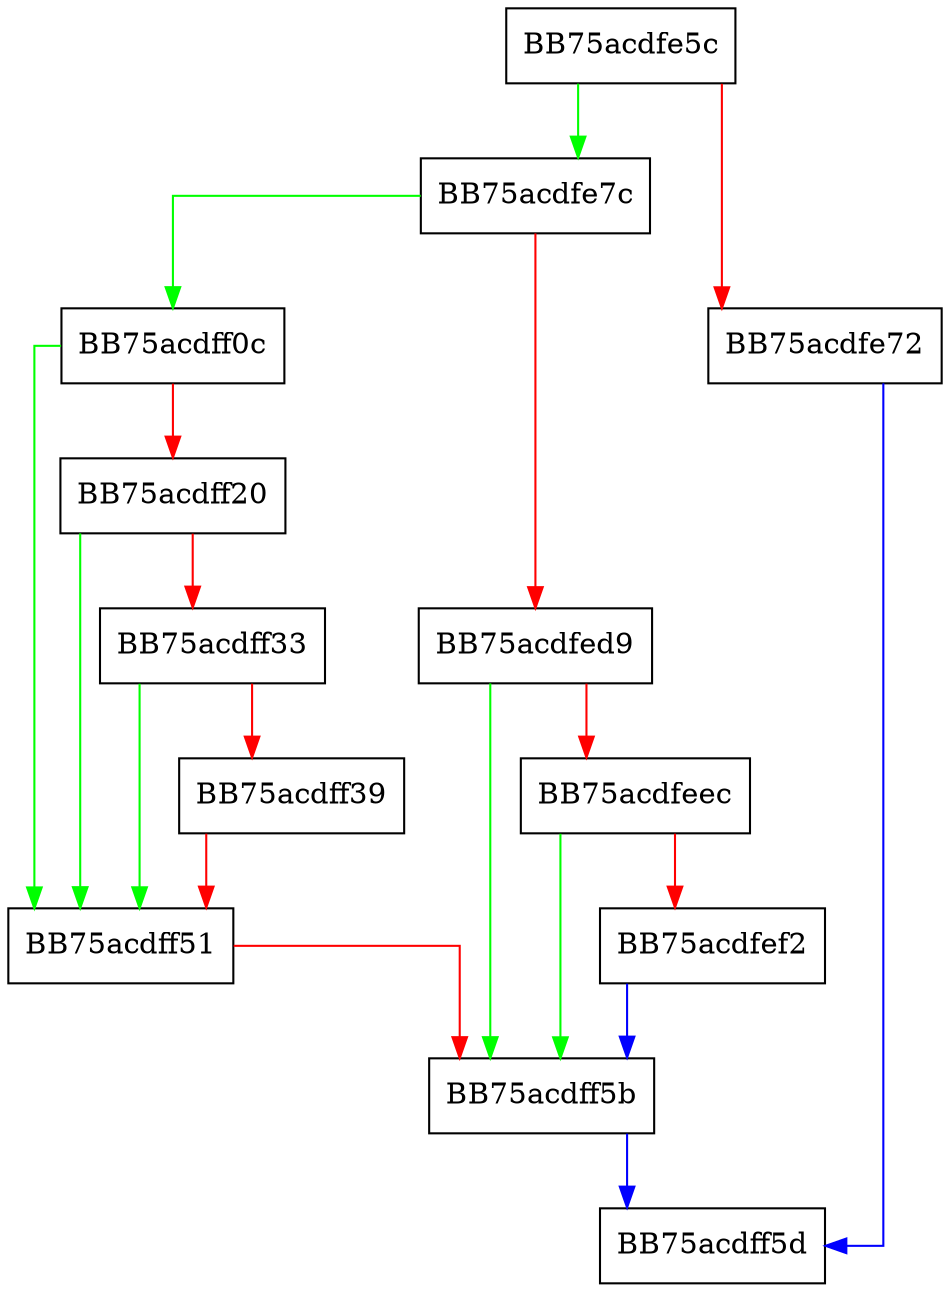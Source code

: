 digraph RegRemoveKey {
  node [shape="box"];
  graph [splines=ortho];
  BB75acdfe5c -> BB75acdfe7c [color="green"];
  BB75acdfe5c -> BB75acdfe72 [color="red"];
  BB75acdfe72 -> BB75acdff5d [color="blue"];
  BB75acdfe7c -> BB75acdff0c [color="green"];
  BB75acdfe7c -> BB75acdfed9 [color="red"];
  BB75acdfed9 -> BB75acdff5b [color="green"];
  BB75acdfed9 -> BB75acdfeec [color="red"];
  BB75acdfeec -> BB75acdff5b [color="green"];
  BB75acdfeec -> BB75acdfef2 [color="red"];
  BB75acdfef2 -> BB75acdff5b [color="blue"];
  BB75acdff0c -> BB75acdff51 [color="green"];
  BB75acdff0c -> BB75acdff20 [color="red"];
  BB75acdff20 -> BB75acdff51 [color="green"];
  BB75acdff20 -> BB75acdff33 [color="red"];
  BB75acdff33 -> BB75acdff51 [color="green"];
  BB75acdff33 -> BB75acdff39 [color="red"];
  BB75acdff39 -> BB75acdff51 [color="red"];
  BB75acdff51 -> BB75acdff5b [color="red"];
  BB75acdff5b -> BB75acdff5d [color="blue"];
}